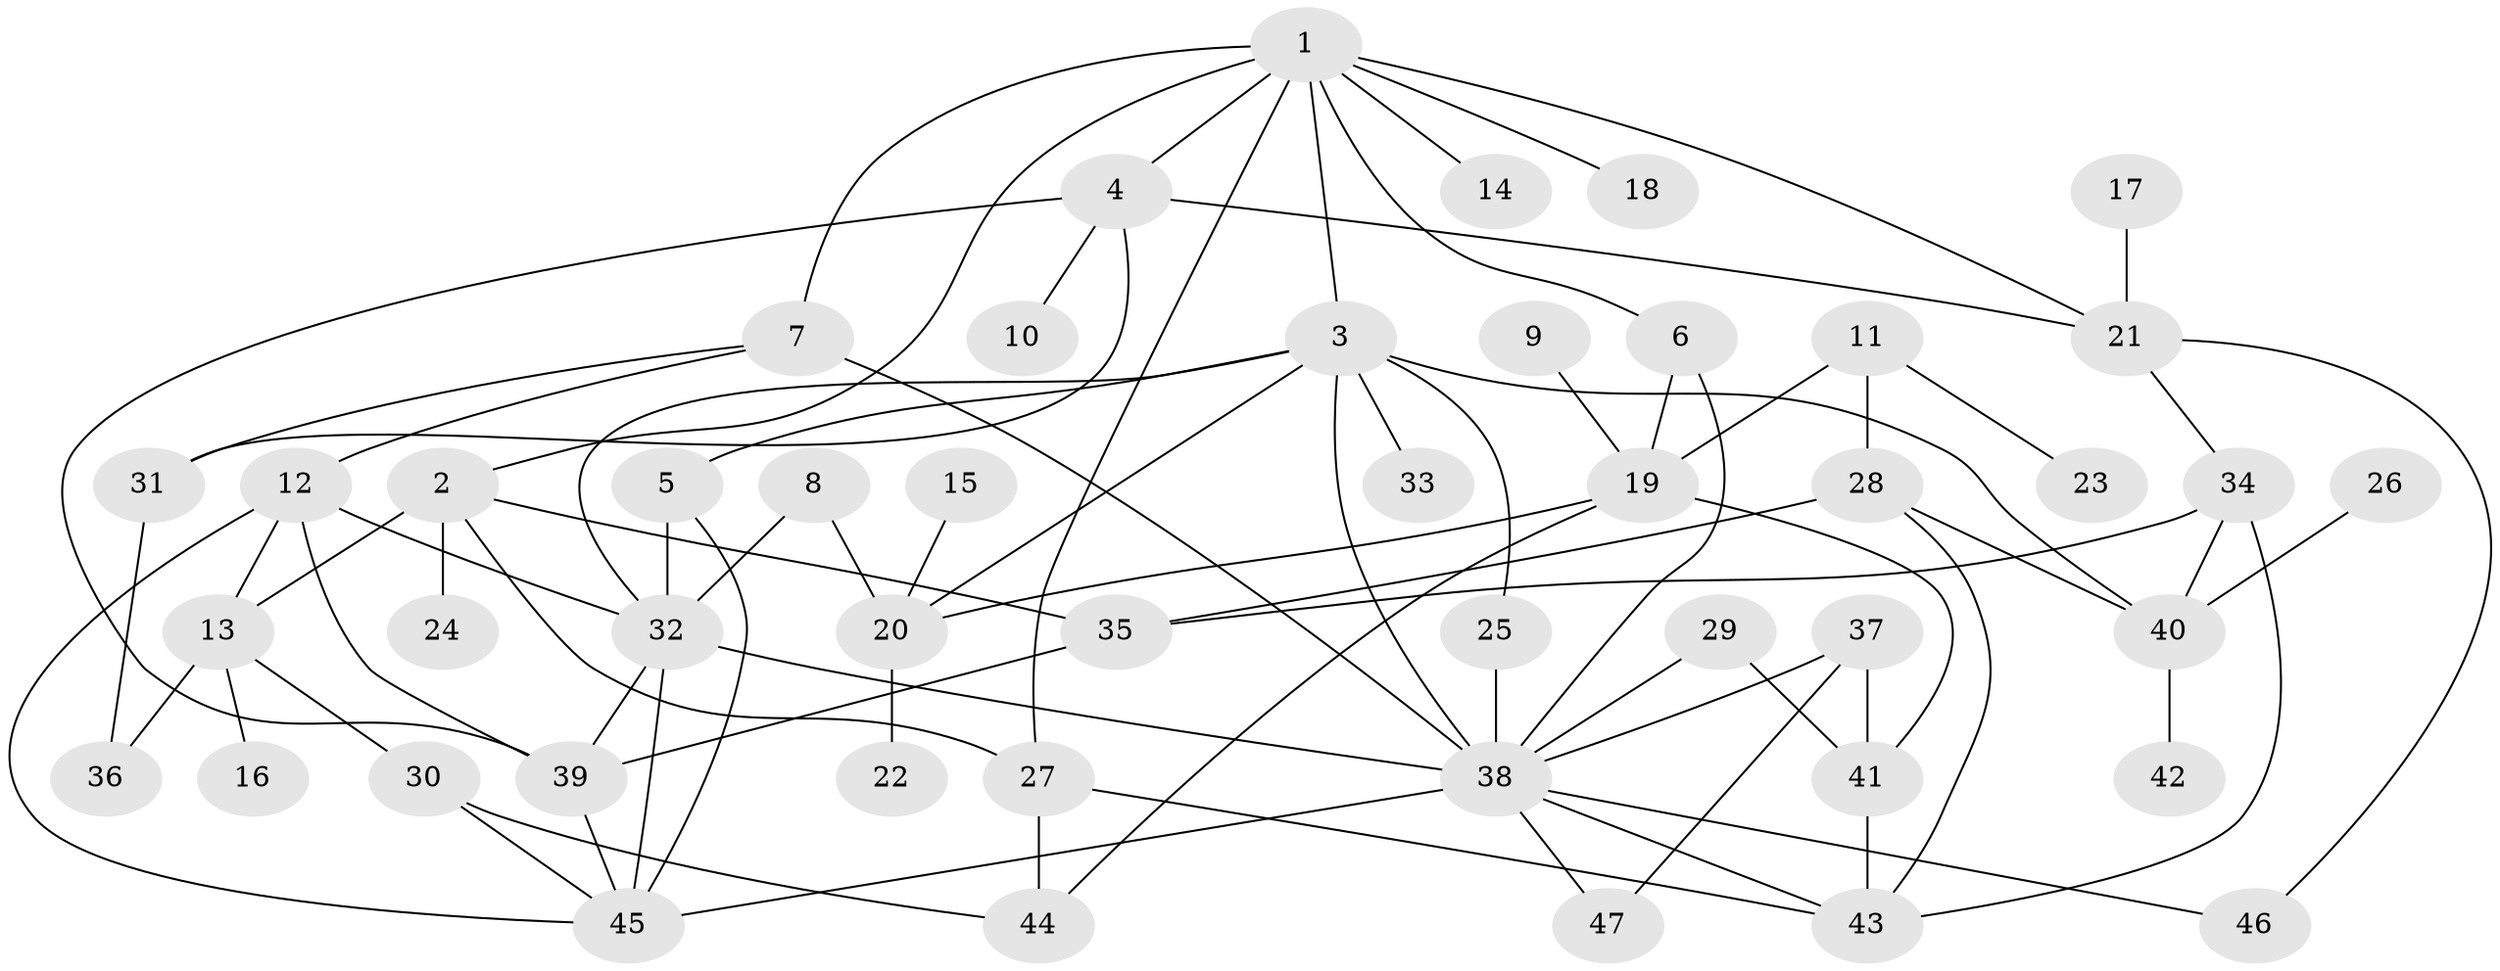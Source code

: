 // original degree distribution, {6: 0.05319148936170213, 4: 0.1276595744680851, 5: 0.10638297872340426, 1: 0.2553191489361702, 2: 0.26595744680851063, 3: 0.1702127659574468, 7: 0.02127659574468085}
// Generated by graph-tools (version 1.1) at 2025/49/03/09/25 03:49:18]
// undirected, 47 vertices, 81 edges
graph export_dot {
graph [start="1"]
  node [color=gray90,style=filled];
  1;
  2;
  3;
  4;
  5;
  6;
  7;
  8;
  9;
  10;
  11;
  12;
  13;
  14;
  15;
  16;
  17;
  18;
  19;
  20;
  21;
  22;
  23;
  24;
  25;
  26;
  27;
  28;
  29;
  30;
  31;
  32;
  33;
  34;
  35;
  36;
  37;
  38;
  39;
  40;
  41;
  42;
  43;
  44;
  45;
  46;
  47;
  1 -- 2 [weight=1.0];
  1 -- 3 [weight=1.0];
  1 -- 4 [weight=1.0];
  1 -- 6 [weight=1.0];
  1 -- 7 [weight=1.0];
  1 -- 14 [weight=1.0];
  1 -- 18 [weight=1.0];
  1 -- 21 [weight=1.0];
  1 -- 27 [weight=1.0];
  2 -- 13 [weight=1.0];
  2 -- 24 [weight=1.0];
  2 -- 27 [weight=1.0];
  2 -- 35 [weight=1.0];
  3 -- 5 [weight=1.0];
  3 -- 20 [weight=1.0];
  3 -- 25 [weight=1.0];
  3 -- 32 [weight=1.0];
  3 -- 33 [weight=1.0];
  3 -- 38 [weight=1.0];
  3 -- 40 [weight=2.0];
  4 -- 10 [weight=1.0];
  4 -- 21 [weight=1.0];
  4 -- 31 [weight=1.0];
  4 -- 39 [weight=1.0];
  5 -- 32 [weight=1.0];
  5 -- 45 [weight=1.0];
  6 -- 19 [weight=1.0];
  6 -- 38 [weight=1.0];
  7 -- 12 [weight=1.0];
  7 -- 31 [weight=1.0];
  7 -- 38 [weight=2.0];
  8 -- 20 [weight=1.0];
  8 -- 32 [weight=1.0];
  9 -- 19 [weight=1.0];
  11 -- 19 [weight=1.0];
  11 -- 23 [weight=1.0];
  11 -- 28 [weight=1.0];
  12 -- 13 [weight=1.0];
  12 -- 32 [weight=1.0];
  12 -- 39 [weight=1.0];
  12 -- 45 [weight=1.0];
  13 -- 16 [weight=1.0];
  13 -- 30 [weight=1.0];
  13 -- 36 [weight=1.0];
  15 -- 20 [weight=1.0];
  17 -- 21 [weight=1.0];
  19 -- 20 [weight=1.0];
  19 -- 41 [weight=1.0];
  19 -- 44 [weight=1.0];
  20 -- 22 [weight=1.0];
  21 -- 34 [weight=1.0];
  21 -- 46 [weight=1.0];
  25 -- 38 [weight=1.0];
  26 -- 40 [weight=1.0];
  27 -- 43 [weight=1.0];
  27 -- 44 [weight=1.0];
  28 -- 35 [weight=1.0];
  28 -- 40 [weight=1.0];
  28 -- 43 [weight=1.0];
  29 -- 38 [weight=1.0];
  29 -- 41 [weight=1.0];
  30 -- 44 [weight=1.0];
  30 -- 45 [weight=1.0];
  31 -- 36 [weight=1.0];
  32 -- 38 [weight=2.0];
  32 -- 39 [weight=1.0];
  32 -- 45 [weight=1.0];
  34 -- 35 [weight=1.0];
  34 -- 40 [weight=1.0];
  34 -- 43 [weight=1.0];
  35 -- 39 [weight=1.0];
  37 -- 38 [weight=1.0];
  37 -- 41 [weight=1.0];
  37 -- 47 [weight=1.0];
  38 -- 43 [weight=1.0];
  38 -- 45 [weight=1.0];
  38 -- 46 [weight=1.0];
  38 -- 47 [weight=1.0];
  39 -- 45 [weight=1.0];
  40 -- 42 [weight=1.0];
  41 -- 43 [weight=1.0];
}
